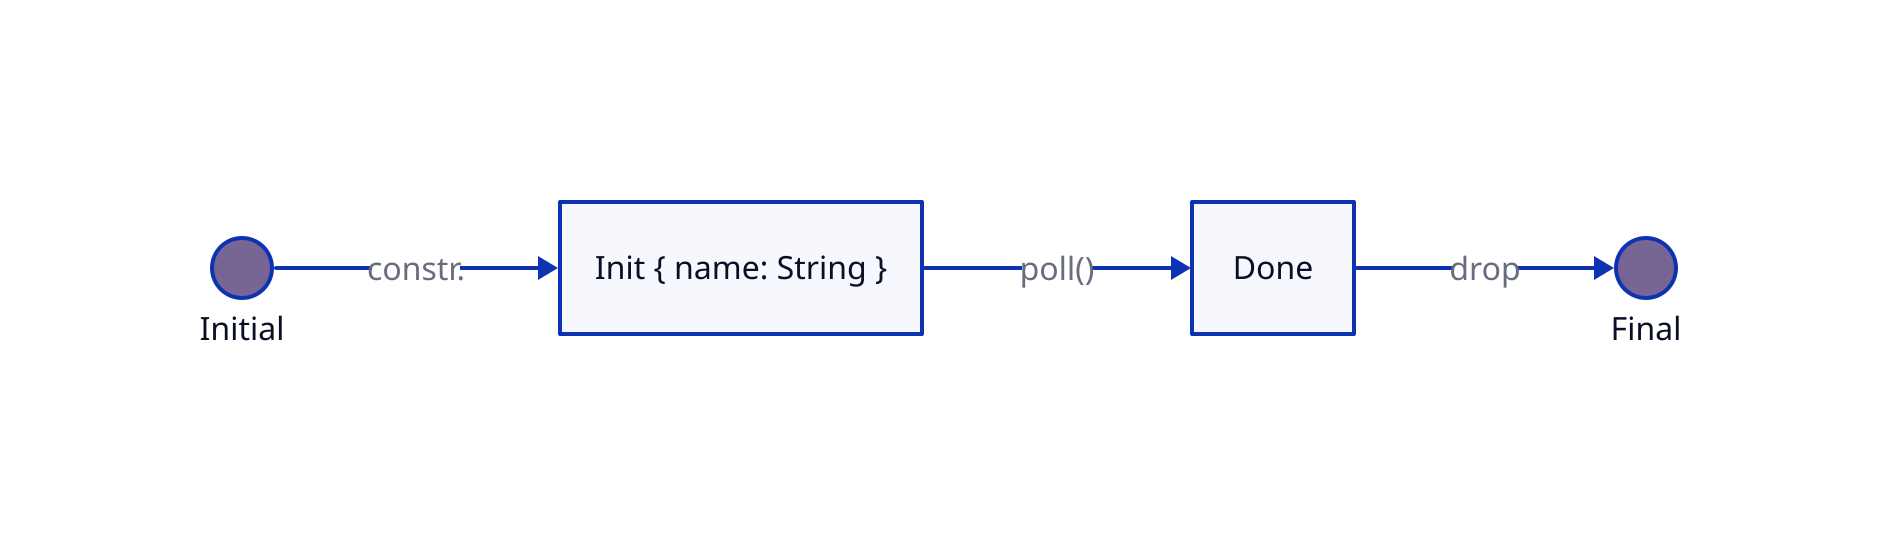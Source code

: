 direction: right
start: "Initial" {
  shape: circle
  width: 30
  height: 30
  style.fill: "#776594"
}
end: "Final" {
  shape: circle
  width: 30
  height: 30
  style.fill: "#776594"
}
Init: Init \{ name: String \}
Done: Done

start -> Init: constr. {
  direction: down
}
Init -> Done: poll()
Done -> end: drop

